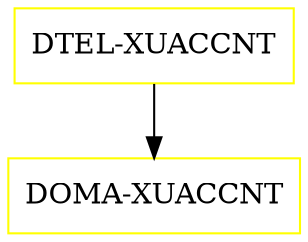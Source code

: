 digraph G {
  "DTEL-XUACCNT" [shape=box,color=yellow];
  "DOMA-XUACCNT" [shape=box,color=yellow,URL="./DOMA_XUACCNT.html"];
  "DTEL-XUACCNT" -> "DOMA-XUACCNT";
}
